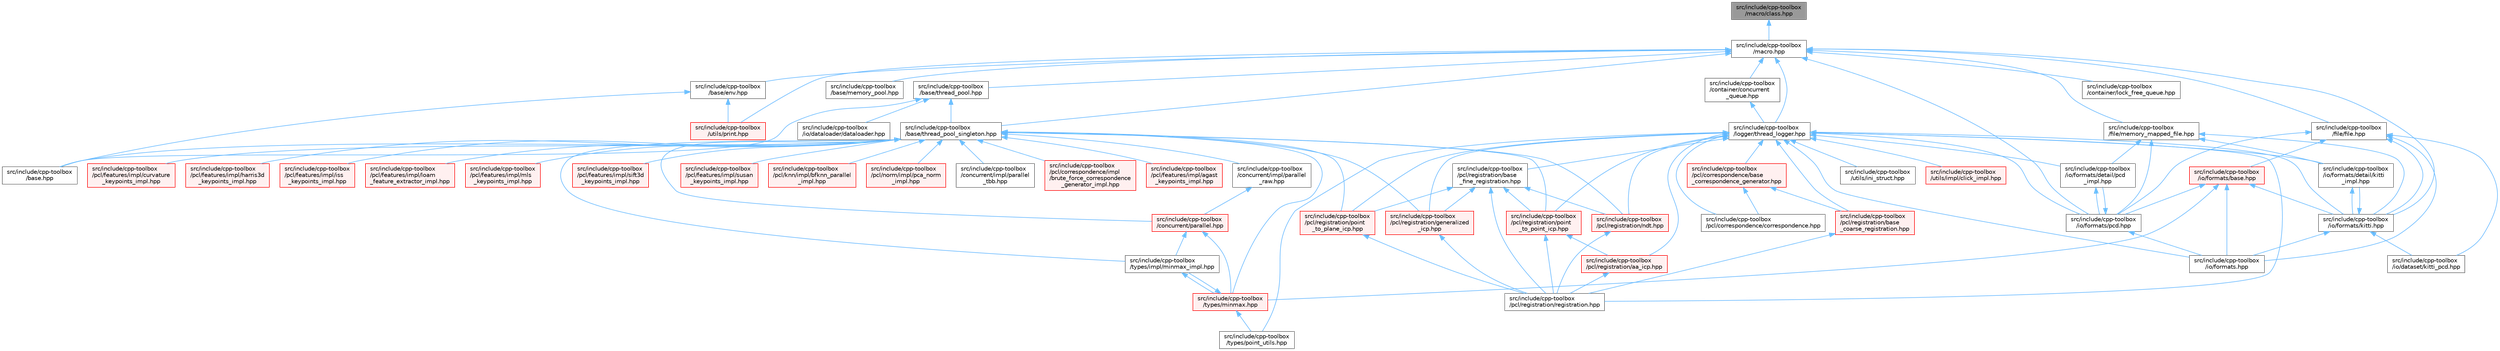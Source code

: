 digraph "src/include/cpp-toolbox/macro/class.hpp"
{
 // LATEX_PDF_SIZE
  bgcolor="transparent";
  edge [fontname=Helvetica,fontsize=10,labelfontname=Helvetica,labelfontsize=10];
  node [fontname=Helvetica,fontsize=10,shape=box,height=0.2,width=0.4];
  Node1 [id="Node000001",label="src/include/cpp-toolbox\l/macro/class.hpp",height=0.2,width=0.4,color="gray40", fillcolor="grey60", style="filled", fontcolor="black",tooltip=" "];
  Node1 -> Node2 [id="edge1_Node000001_Node000002",dir="back",color="steelblue1",style="solid",tooltip=" "];
  Node2 [id="Node000002",label="src/include/cpp-toolbox\l/macro.hpp",height=0.2,width=0.4,color="grey40", fillcolor="white", style="filled",URL="$macro_8hpp.html",tooltip="通用的编译器、平台、架构检测和实用宏定义 / Common macros for compiler, platform, architecture detection and utility macro..."];
  Node2 -> Node3 [id="edge2_Node000002_Node000003",dir="back",color="steelblue1",style="solid",tooltip=" "];
  Node3 [id="Node000003",label="src/include/cpp-toolbox\l/base/env.hpp",height=0.2,width=0.4,color="grey40", fillcolor="white", style="filled",URL="$env_8hpp.html",tooltip=" "];
  Node3 -> Node4 [id="edge3_Node000003_Node000004",dir="back",color="steelblue1",style="solid",tooltip=" "];
  Node4 [id="Node000004",label="src/include/cpp-toolbox\l/base.hpp",height=0.2,width=0.4,color="grey40", fillcolor="white", style="filled",URL="$base_8hpp.html",tooltip=" "];
  Node3 -> Node5 [id="edge4_Node000003_Node000005",dir="back",color="steelblue1",style="solid",tooltip=" "];
  Node5 [id="Node000005",label="src/include/cpp-toolbox\l/utils/print.hpp",height=0.2,width=0.4,color="red", fillcolor="#FFF0F0", style="filled",URL="$print_8hpp.html",tooltip=" "];
  Node2 -> Node7 [id="edge5_Node000002_Node000007",dir="back",color="steelblue1",style="solid",tooltip=" "];
  Node7 [id="Node000007",label="src/include/cpp-toolbox\l/base/memory_pool.hpp",height=0.2,width=0.4,color="grey40", fillcolor="white", style="filled",URL="$memory__pool_8hpp.html",tooltip=" "];
  Node2 -> Node8 [id="edge6_Node000002_Node000008",dir="back",color="steelblue1",style="solid",tooltip=" "];
  Node8 [id="Node000008",label="src/include/cpp-toolbox\l/base/thread_pool.hpp",height=0.2,width=0.4,color="grey40", fillcolor="white", style="filled",URL="$thread__pool_8hpp.html",tooltip=" "];
  Node8 -> Node4 [id="edge7_Node000008_Node000004",dir="back",color="steelblue1",style="solid",tooltip=" "];
  Node8 -> Node9 [id="edge8_Node000008_Node000009",dir="back",color="steelblue1",style="solid",tooltip=" "];
  Node9 [id="Node000009",label="src/include/cpp-toolbox\l/base/thread_pool_singleton.hpp",height=0.2,width=0.4,color="grey40", fillcolor="white", style="filled",URL="$thread__pool__singleton_8hpp.html",tooltip=" "];
  Node9 -> Node4 [id="edge9_Node000009_Node000004",dir="back",color="steelblue1",style="solid",tooltip=" "];
  Node9 -> Node10 [id="edge10_Node000009_Node000010",dir="back",color="steelblue1",style="solid",tooltip=" "];
  Node10 [id="Node000010",label="src/include/cpp-toolbox\l/concurrent/impl/parallel\l_raw.hpp",height=0.2,width=0.4,color="grey40", fillcolor="white", style="filled",URL="$parallel__raw_8hpp.html",tooltip=" "];
  Node10 -> Node11 [id="edge11_Node000010_Node000011",dir="back",color="steelblue1",style="solid",tooltip=" "];
  Node11 [id="Node000011",label="src/include/cpp-toolbox\l/concurrent/parallel.hpp",height=0.2,width=0.4,color="red", fillcolor="#FFF0F0", style="filled",URL="$parallel_8hpp.html",tooltip=" "];
  Node11 -> Node60 [id="edge12_Node000011_Node000060",dir="back",color="steelblue1",style="solid",tooltip=" "];
  Node60 [id="Node000060",label="src/include/cpp-toolbox\l/types/impl/minmax_impl.hpp",height=0.2,width=0.4,color="grey40", fillcolor="white", style="filled",URL="$minmax__impl_8hpp.html",tooltip=" "];
  Node60 -> Node61 [id="edge13_Node000060_Node000061",dir="back",color="steelblue1",style="solid",tooltip=" "];
  Node61 [id="Node000061",label="src/include/cpp-toolbox\l/types/minmax.hpp",height=0.2,width=0.4,color="red", fillcolor="#FFF0F0", style="filled",URL="$minmax_8hpp.html",tooltip=" "];
  Node61 -> Node60 [id="edge14_Node000061_Node000060",dir="back",color="steelblue1",style="solid",tooltip=" "];
  Node61 -> Node62 [id="edge15_Node000061_Node000062",dir="back",color="steelblue1",style="solid",tooltip=" "];
  Node62 [id="Node000062",label="src/include/cpp-toolbox\l/types/point_utils.hpp",height=0.2,width=0.4,color="grey40", fillcolor="white", style="filled",URL="$point__utils_8hpp.html",tooltip=" "];
  Node11 -> Node61 [id="edge16_Node000011_Node000061",dir="back",color="steelblue1",style="solid",tooltip=" "];
  Node9 -> Node63 [id="edge17_Node000009_Node000063",dir="back",color="steelblue1",style="solid",tooltip=" "];
  Node63 [id="Node000063",label="src/include/cpp-toolbox\l/concurrent/impl/parallel\l_tbb.hpp",height=0.2,width=0.4,color="grey40", fillcolor="white", style="filled",URL="$parallel__tbb_8hpp.html",tooltip=" "];
  Node9 -> Node11 [id="edge18_Node000009_Node000011",dir="back",color="steelblue1",style="solid",tooltip=" "];
  Node9 -> Node64 [id="edge19_Node000009_Node000064",dir="back",color="steelblue1",style="solid",tooltip=" "];
  Node64 [id="Node000064",label="src/include/cpp-toolbox\l/pcl/correspondence/impl\l/brute_force_correspondence\l_generator_impl.hpp",height=0.2,width=0.4,color="red", fillcolor="#FFF0F0", style="filled",URL="$brute__force__correspondence__generator__impl_8hpp.html",tooltip=" "];
  Node9 -> Node67 [id="edge20_Node000009_Node000067",dir="back",color="steelblue1",style="solid",tooltip=" "];
  Node67 [id="Node000067",label="src/include/cpp-toolbox\l/pcl/features/impl/agast\l_keypoints_impl.hpp",height=0.2,width=0.4,color="red", fillcolor="#FFF0F0", style="filled",URL="$agast__keypoints__impl_8hpp.html",tooltip=" "];
  Node9 -> Node68 [id="edge21_Node000009_Node000068",dir="back",color="steelblue1",style="solid",tooltip=" "];
  Node68 [id="Node000068",label="src/include/cpp-toolbox\l/pcl/features/impl/curvature\l_keypoints_impl.hpp",height=0.2,width=0.4,color="red", fillcolor="#FFF0F0", style="filled",URL="$curvature__keypoints__impl_8hpp.html",tooltip=" "];
  Node9 -> Node69 [id="edge22_Node000009_Node000069",dir="back",color="steelblue1",style="solid",tooltip=" "];
  Node69 [id="Node000069",label="src/include/cpp-toolbox\l/pcl/features/impl/harris3d\l_keypoints_impl.hpp",height=0.2,width=0.4,color="red", fillcolor="#FFF0F0", style="filled",URL="$harris3d__keypoints__impl_8hpp.html",tooltip=" "];
  Node9 -> Node70 [id="edge23_Node000009_Node000070",dir="back",color="steelblue1",style="solid",tooltip=" "];
  Node70 [id="Node000070",label="src/include/cpp-toolbox\l/pcl/features/impl/iss\l_keypoints_impl.hpp",height=0.2,width=0.4,color="red", fillcolor="#FFF0F0", style="filled",URL="$iss__keypoints__impl_8hpp.html",tooltip=" "];
  Node9 -> Node71 [id="edge24_Node000009_Node000071",dir="back",color="steelblue1",style="solid",tooltip=" "];
  Node71 [id="Node000071",label="src/include/cpp-toolbox\l/pcl/features/impl/loam\l_feature_extractor_impl.hpp",height=0.2,width=0.4,color="red", fillcolor="#FFF0F0", style="filled",URL="$loam__feature__extractor__impl_8hpp.html",tooltip=" "];
  Node9 -> Node72 [id="edge25_Node000009_Node000072",dir="back",color="steelblue1",style="solid",tooltip=" "];
  Node72 [id="Node000072",label="src/include/cpp-toolbox\l/pcl/features/impl/mls\l_keypoints_impl.hpp",height=0.2,width=0.4,color="red", fillcolor="#FFF0F0", style="filled",URL="$mls__keypoints__impl_8hpp.html",tooltip=" "];
  Node9 -> Node73 [id="edge26_Node000009_Node000073",dir="back",color="steelblue1",style="solid",tooltip=" "];
  Node73 [id="Node000073",label="src/include/cpp-toolbox\l/pcl/features/impl/sift3d\l_keypoints_impl.hpp",height=0.2,width=0.4,color="red", fillcolor="#FFF0F0", style="filled",URL="$sift3d__keypoints__impl_8hpp.html",tooltip=" "];
  Node9 -> Node74 [id="edge27_Node000009_Node000074",dir="back",color="steelblue1",style="solid",tooltip=" "];
  Node74 [id="Node000074",label="src/include/cpp-toolbox\l/pcl/features/impl/susan\l_keypoints_impl.hpp",height=0.2,width=0.4,color="red", fillcolor="#FFF0F0", style="filled",URL="$susan__keypoints__impl_8hpp.html",tooltip=" "];
  Node9 -> Node75 [id="edge28_Node000009_Node000075",dir="back",color="steelblue1",style="solid",tooltip=" "];
  Node75 [id="Node000075",label="src/include/cpp-toolbox\l/pcl/knn/impl/bfknn_parallel\l_impl.hpp",height=0.2,width=0.4,color="red", fillcolor="#FFF0F0", style="filled",URL="$bfknn__parallel__impl_8hpp.html",tooltip=" "];
  Node9 -> Node76 [id="edge29_Node000009_Node000076",dir="back",color="steelblue1",style="solid",tooltip=" "];
  Node76 [id="Node000076",label="src/include/cpp-toolbox\l/pcl/norm/impl/pca_norm\l_impl.hpp",height=0.2,width=0.4,color="red", fillcolor="#FFF0F0", style="filled",URL="$pca__norm__impl_8hpp.html",tooltip=" "];
  Node9 -> Node49 [id="edge30_Node000009_Node000049",dir="back",color="steelblue1",style="solid",tooltip=" "];
  Node49 [id="Node000049",label="src/include/cpp-toolbox\l/pcl/registration/generalized\l_icp.hpp",height=0.2,width=0.4,color="red", fillcolor="#FFF0F0", style="filled",URL="$generalized__icp_8hpp.html",tooltip=" "];
  Node49 -> Node45 [id="edge31_Node000049_Node000045",dir="back",color="steelblue1",style="solid",tooltip=" "];
  Node45 [id="Node000045",label="src/include/cpp-toolbox\l/pcl/registration/registration.hpp",height=0.2,width=0.4,color="grey40", fillcolor="white", style="filled",URL="$registration_8hpp.html",tooltip="点云配准算法统一导出文件 / Unified export file for point cloud registration algorithms"];
  Node9 -> Node51 [id="edge32_Node000009_Node000051",dir="back",color="steelblue1",style="solid",tooltip=" "];
  Node51 [id="Node000051",label="src/include/cpp-toolbox\l/pcl/registration/ndt.hpp",height=0.2,width=0.4,color="red", fillcolor="#FFF0F0", style="filled",URL="$ndt_8hpp.html",tooltip=" "];
  Node51 -> Node45 [id="edge33_Node000051_Node000045",dir="back",color="steelblue1",style="solid",tooltip=" "];
  Node9 -> Node53 [id="edge34_Node000009_Node000053",dir="back",color="steelblue1",style="solid",tooltip=" "];
  Node53 [id="Node000053",label="src/include/cpp-toolbox\l/pcl/registration/point\l_to_plane_icp.hpp",height=0.2,width=0.4,color="red", fillcolor="#FFF0F0", style="filled",URL="$point__to__plane__icp_8hpp.html",tooltip=" "];
  Node53 -> Node45 [id="edge35_Node000053_Node000045",dir="back",color="steelblue1",style="solid",tooltip=" "];
  Node9 -> Node55 [id="edge36_Node000009_Node000055",dir="back",color="steelblue1",style="solid",tooltip=" "];
  Node55 [id="Node000055",label="src/include/cpp-toolbox\l/pcl/registration/point\l_to_point_icp.hpp",height=0.2,width=0.4,color="red", fillcolor="#FFF0F0", style="filled",URL="$point__to__point__icp_8hpp.html",tooltip=" "];
  Node55 -> Node56 [id="edge37_Node000055_Node000056",dir="back",color="steelblue1",style="solid",tooltip=" "];
  Node56 [id="Node000056",label="src/include/cpp-toolbox\l/pcl/registration/aa_icp.hpp",height=0.2,width=0.4,color="red", fillcolor="#FFF0F0", style="filled",URL="$aa__icp_8hpp.html",tooltip=" "];
  Node56 -> Node45 [id="edge38_Node000056_Node000045",dir="back",color="steelblue1",style="solid",tooltip=" "];
  Node55 -> Node45 [id="edge39_Node000055_Node000045",dir="back",color="steelblue1",style="solid",tooltip=" "];
  Node9 -> Node60 [id="edge40_Node000009_Node000060",dir="back",color="steelblue1",style="solid",tooltip=" "];
  Node9 -> Node61 [id="edge41_Node000009_Node000061",dir="back",color="steelblue1",style="solid",tooltip=" "];
  Node8 -> Node77 [id="edge42_Node000008_Node000077",dir="back",color="steelblue1",style="solid",tooltip=" "];
  Node77 [id="Node000077",label="src/include/cpp-toolbox\l/io/dataloader/dataloader.hpp",height=0.2,width=0.4,color="grey40", fillcolor="white", style="filled",URL="$dataloader_8hpp.html",tooltip=" "];
  Node2 -> Node9 [id="edge43_Node000002_Node000009",dir="back",color="steelblue1",style="solid",tooltip=" "];
  Node2 -> Node78 [id="edge44_Node000002_Node000078",dir="back",color="steelblue1",style="solid",tooltip=" "];
  Node78 [id="Node000078",label="src/include/cpp-toolbox\l/container/concurrent\l_queue.hpp",height=0.2,width=0.4,color="grey40", fillcolor="white", style="filled",URL="$concurrent__queue_8hpp.html",tooltip=" "];
  Node78 -> Node79 [id="edge45_Node000078_Node000079",dir="back",color="steelblue1",style="solid",tooltip=" "];
  Node79 [id="Node000079",label="src/include/cpp-toolbox\l/logger/thread_logger.hpp",height=0.2,width=0.4,color="grey40", fillcolor="white", style="filled",URL="$thread__logger_8hpp.html",tooltip=" "];
  Node79 -> Node80 [id="edge46_Node000079_Node000080",dir="back",color="steelblue1",style="solid",tooltip=" "];
  Node80 [id="Node000080",label="src/include/cpp-toolbox\l/io/formats.hpp",height=0.2,width=0.4,color="grey40", fillcolor="white", style="filled",URL="$formats_8hpp.html",tooltip=" "];
  Node79 -> Node81 [id="edge47_Node000079_Node000081",dir="back",color="steelblue1",style="solid",tooltip=" "];
  Node81 [id="Node000081",label="src/include/cpp-toolbox\l/io/formats/detail/kitti\l_impl.hpp",height=0.2,width=0.4,color="grey40", fillcolor="white", style="filled",URL="$kitti__impl_8hpp.html",tooltip="此文件包含 kitti_format_t 的模板实现/This file contains the template implementations for kitti_format_t"];
  Node81 -> Node82 [id="edge48_Node000081_Node000082",dir="back",color="steelblue1",style="solid",tooltip=" "];
  Node82 [id="Node000082",label="src/include/cpp-toolbox\l/io/formats/kitti.hpp",height=0.2,width=0.4,color="grey40", fillcolor="white", style="filled",URL="$kitti_8hpp.html",tooltip=" "];
  Node82 -> Node83 [id="edge49_Node000082_Node000083",dir="back",color="steelblue1",style="solid",tooltip=" "];
  Node83 [id="Node000083",label="src/include/cpp-toolbox\l/io/dataset/kitti_pcd.hpp",height=0.2,width=0.4,color="grey40", fillcolor="white", style="filled",URL="$kitti__pcd_8hpp.html",tooltip=" "];
  Node82 -> Node80 [id="edge50_Node000082_Node000080",dir="back",color="steelblue1",style="solid",tooltip=" "];
  Node82 -> Node81 [id="edge51_Node000082_Node000081",dir="back",color="steelblue1",style="solid",tooltip=" "];
  Node79 -> Node84 [id="edge52_Node000079_Node000084",dir="back",color="steelblue1",style="solid",tooltip=" "];
  Node84 [id="Node000084",label="src/include/cpp-toolbox\l/io/formats/detail/pcd\l_impl.hpp",height=0.2,width=0.4,color="grey40", fillcolor="white", style="filled",URL="$pcd__impl_8hpp.html",tooltip="此文件包含 pcd_format_t 的模板实现/This file contains the template implementations for pcd_format_t"];
  Node84 -> Node85 [id="edge53_Node000084_Node000085",dir="back",color="steelblue1",style="solid",tooltip=" "];
  Node85 [id="Node000085",label="src/include/cpp-toolbox\l/io/formats/pcd.hpp",height=0.2,width=0.4,color="grey40", fillcolor="white", style="filled",URL="$pcd_8hpp.html",tooltip=" "];
  Node85 -> Node80 [id="edge54_Node000085_Node000080",dir="back",color="steelblue1",style="solid",tooltip=" "];
  Node85 -> Node84 [id="edge55_Node000085_Node000084",dir="back",color="steelblue1",style="solid",tooltip=" "];
  Node79 -> Node82 [id="edge56_Node000079_Node000082",dir="back",color="steelblue1",style="solid",tooltip=" "];
  Node79 -> Node85 [id="edge57_Node000079_Node000085",dir="back",color="steelblue1",style="solid",tooltip=" "];
  Node79 -> Node86 [id="edge58_Node000079_Node000086",dir="back",color="steelblue1",style="solid",tooltip=" "];
  Node86 [id="Node000086",label="src/include/cpp-toolbox\l/pcl/correspondence/base\l_correspondence_generator.hpp",height=0.2,width=0.4,color="red", fillcolor="#FFF0F0", style="filled",URL="$base__correspondence__generator_8hpp.html",tooltip=" "];
  Node86 -> Node66 [id="edge59_Node000086_Node000066",dir="back",color="steelblue1",style="solid",tooltip=" "];
  Node66 [id="Node000066",label="src/include/cpp-toolbox\l/pcl/correspondence/correspondence.hpp",height=0.2,width=0.4,color="grey40", fillcolor="white", style="filled",URL="$correspondence_8hpp.html",tooltip="对应点生成算法统一导出文件 / Unified export file for correspondence generation algorithms"];
  Node86 -> Node89 [id="edge60_Node000086_Node000089",dir="back",color="steelblue1",style="solid",tooltip=" "];
  Node89 [id="Node000089",label="src/include/cpp-toolbox\l/pcl/registration/base\l_coarse_registration.hpp",height=0.2,width=0.4,color="red", fillcolor="#FFF0F0", style="filled",URL="$base__coarse__registration_8hpp.html",tooltip=" "];
  Node89 -> Node45 [id="edge61_Node000089_Node000045",dir="back",color="steelblue1",style="solid",tooltip=" "];
  Node79 -> Node66 [id="edge62_Node000079_Node000066",dir="back",color="steelblue1",style="solid",tooltip=" "];
  Node79 -> Node56 [id="edge63_Node000079_Node000056",dir="back",color="steelblue1",style="solid",tooltip=" "];
  Node79 -> Node89 [id="edge64_Node000079_Node000089",dir="back",color="steelblue1",style="solid",tooltip=" "];
  Node79 -> Node90 [id="edge65_Node000079_Node000090",dir="back",color="steelblue1",style="solid",tooltip=" "];
  Node90 [id="Node000090",label="src/include/cpp-toolbox\l/pcl/registration/base\l_fine_registration.hpp",height=0.2,width=0.4,color="grey40", fillcolor="white", style="filled",URL="$base__fine__registration_8hpp.html",tooltip=" "];
  Node90 -> Node49 [id="edge66_Node000090_Node000049",dir="back",color="steelblue1",style="solid",tooltip=" "];
  Node90 -> Node51 [id="edge67_Node000090_Node000051",dir="back",color="steelblue1",style="solid",tooltip=" "];
  Node90 -> Node53 [id="edge68_Node000090_Node000053",dir="back",color="steelblue1",style="solid",tooltip=" "];
  Node90 -> Node55 [id="edge69_Node000090_Node000055",dir="back",color="steelblue1",style="solid",tooltip=" "];
  Node90 -> Node45 [id="edge70_Node000090_Node000045",dir="back",color="steelblue1",style="solid",tooltip=" "];
  Node79 -> Node49 [id="edge71_Node000079_Node000049",dir="back",color="steelblue1",style="solid",tooltip=" "];
  Node79 -> Node51 [id="edge72_Node000079_Node000051",dir="back",color="steelblue1",style="solid",tooltip=" "];
  Node79 -> Node53 [id="edge73_Node000079_Node000053",dir="back",color="steelblue1",style="solid",tooltip=" "];
  Node79 -> Node55 [id="edge74_Node000079_Node000055",dir="back",color="steelblue1",style="solid",tooltip=" "];
  Node79 -> Node45 [id="edge75_Node000079_Node000045",dir="back",color="steelblue1",style="solid",tooltip=" "];
  Node79 -> Node62 [id="edge76_Node000079_Node000062",dir="back",color="steelblue1",style="solid",tooltip=" "];
  Node79 -> Node91 [id="edge77_Node000079_Node000091",dir="back",color="steelblue1",style="solid",tooltip=" "];
  Node91 [id="Node000091",label="src/include/cpp-toolbox\l/utils/impl/click_impl.hpp",height=0.2,width=0.4,color="red", fillcolor="#FFF0F0", style="filled",URL="$click__impl_8hpp.html",tooltip=" "];
  Node79 -> Node93 [id="edge78_Node000079_Node000093",dir="back",color="steelblue1",style="solid",tooltip=" "];
  Node93 [id="Node000093",label="src/include/cpp-toolbox\l/utils/ini_struct.hpp",height=0.2,width=0.4,color="grey40", fillcolor="white", style="filled",URL="$ini__struct_8hpp.html",tooltip=" "];
  Node2 -> Node94 [id="edge79_Node000002_Node000094",dir="back",color="steelblue1",style="solid",tooltip=" "];
  Node94 [id="Node000094",label="src/include/cpp-toolbox\l/container/lock_free_queue.hpp",height=0.2,width=0.4,color="grey40", fillcolor="white", style="filled",URL="$lock__free__queue_8hpp.html",tooltip=" "];
  Node2 -> Node95 [id="edge80_Node000002_Node000095",dir="back",color="steelblue1",style="solid",tooltip=" "];
  Node95 [id="Node000095",label="src/include/cpp-toolbox\l/file/file.hpp",height=0.2,width=0.4,color="grey40", fillcolor="white", style="filled",URL="$file_8hpp.html",tooltip=" "];
  Node95 -> Node83 [id="edge81_Node000095_Node000083",dir="back",color="steelblue1",style="solid",tooltip=" "];
  Node95 -> Node80 [id="edge82_Node000095_Node000080",dir="back",color="steelblue1",style="solid",tooltip=" "];
  Node95 -> Node96 [id="edge83_Node000095_Node000096",dir="back",color="steelblue1",style="solid",tooltip=" "];
  Node96 [id="Node000096",label="src/include/cpp-toolbox\l/io/formats/base.hpp",height=0.2,width=0.4,color="red", fillcolor="#FFF0F0", style="filled",URL="$io_2formats_2base_8hpp.html",tooltip=" "];
  Node96 -> Node80 [id="edge84_Node000096_Node000080",dir="back",color="steelblue1",style="solid",tooltip=" "];
  Node96 -> Node82 [id="edge85_Node000096_Node000082",dir="back",color="steelblue1",style="solid",tooltip=" "];
  Node96 -> Node85 [id="edge86_Node000096_Node000085",dir="back",color="steelblue1",style="solid",tooltip=" "];
  Node96 -> Node61 [id="edge87_Node000096_Node000061",dir="back",color="steelblue1",style="solid",tooltip=" "];
  Node95 -> Node82 [id="edge88_Node000095_Node000082",dir="back",color="steelblue1",style="solid",tooltip=" "];
  Node95 -> Node85 [id="edge89_Node000095_Node000085",dir="back",color="steelblue1",style="solid",tooltip=" "];
  Node2 -> Node115 [id="edge90_Node000002_Node000115",dir="back",color="steelblue1",style="solid",tooltip=" "];
  Node115 [id="Node000115",label="src/include/cpp-toolbox\l/file/memory_mapped_file.hpp",height=0.2,width=0.4,color="grey40", fillcolor="white", style="filled",URL="$memory__mapped__file_8hpp.html",tooltip=" "];
  Node115 -> Node81 [id="edge91_Node000115_Node000081",dir="back",color="steelblue1",style="solid",tooltip=" "];
  Node115 -> Node84 [id="edge92_Node000115_Node000084",dir="back",color="steelblue1",style="solid",tooltip=" "];
  Node115 -> Node82 [id="edge93_Node000115_Node000082",dir="back",color="steelblue1",style="solid",tooltip=" "];
  Node115 -> Node85 [id="edge94_Node000115_Node000085",dir="back",color="steelblue1",style="solid",tooltip=" "];
  Node2 -> Node82 [id="edge95_Node000002_Node000082",dir="back",color="steelblue1",style="solid",tooltip=" "];
  Node2 -> Node85 [id="edge96_Node000002_Node000085",dir="back",color="steelblue1",style="solid",tooltip=" "];
  Node2 -> Node79 [id="edge97_Node000002_Node000079",dir="back",color="steelblue1",style="solid",tooltip=" "];
  Node2 -> Node5 [id="edge98_Node000002_Node000005",dir="back",color="steelblue1",style="solid",tooltip=" "];
}

